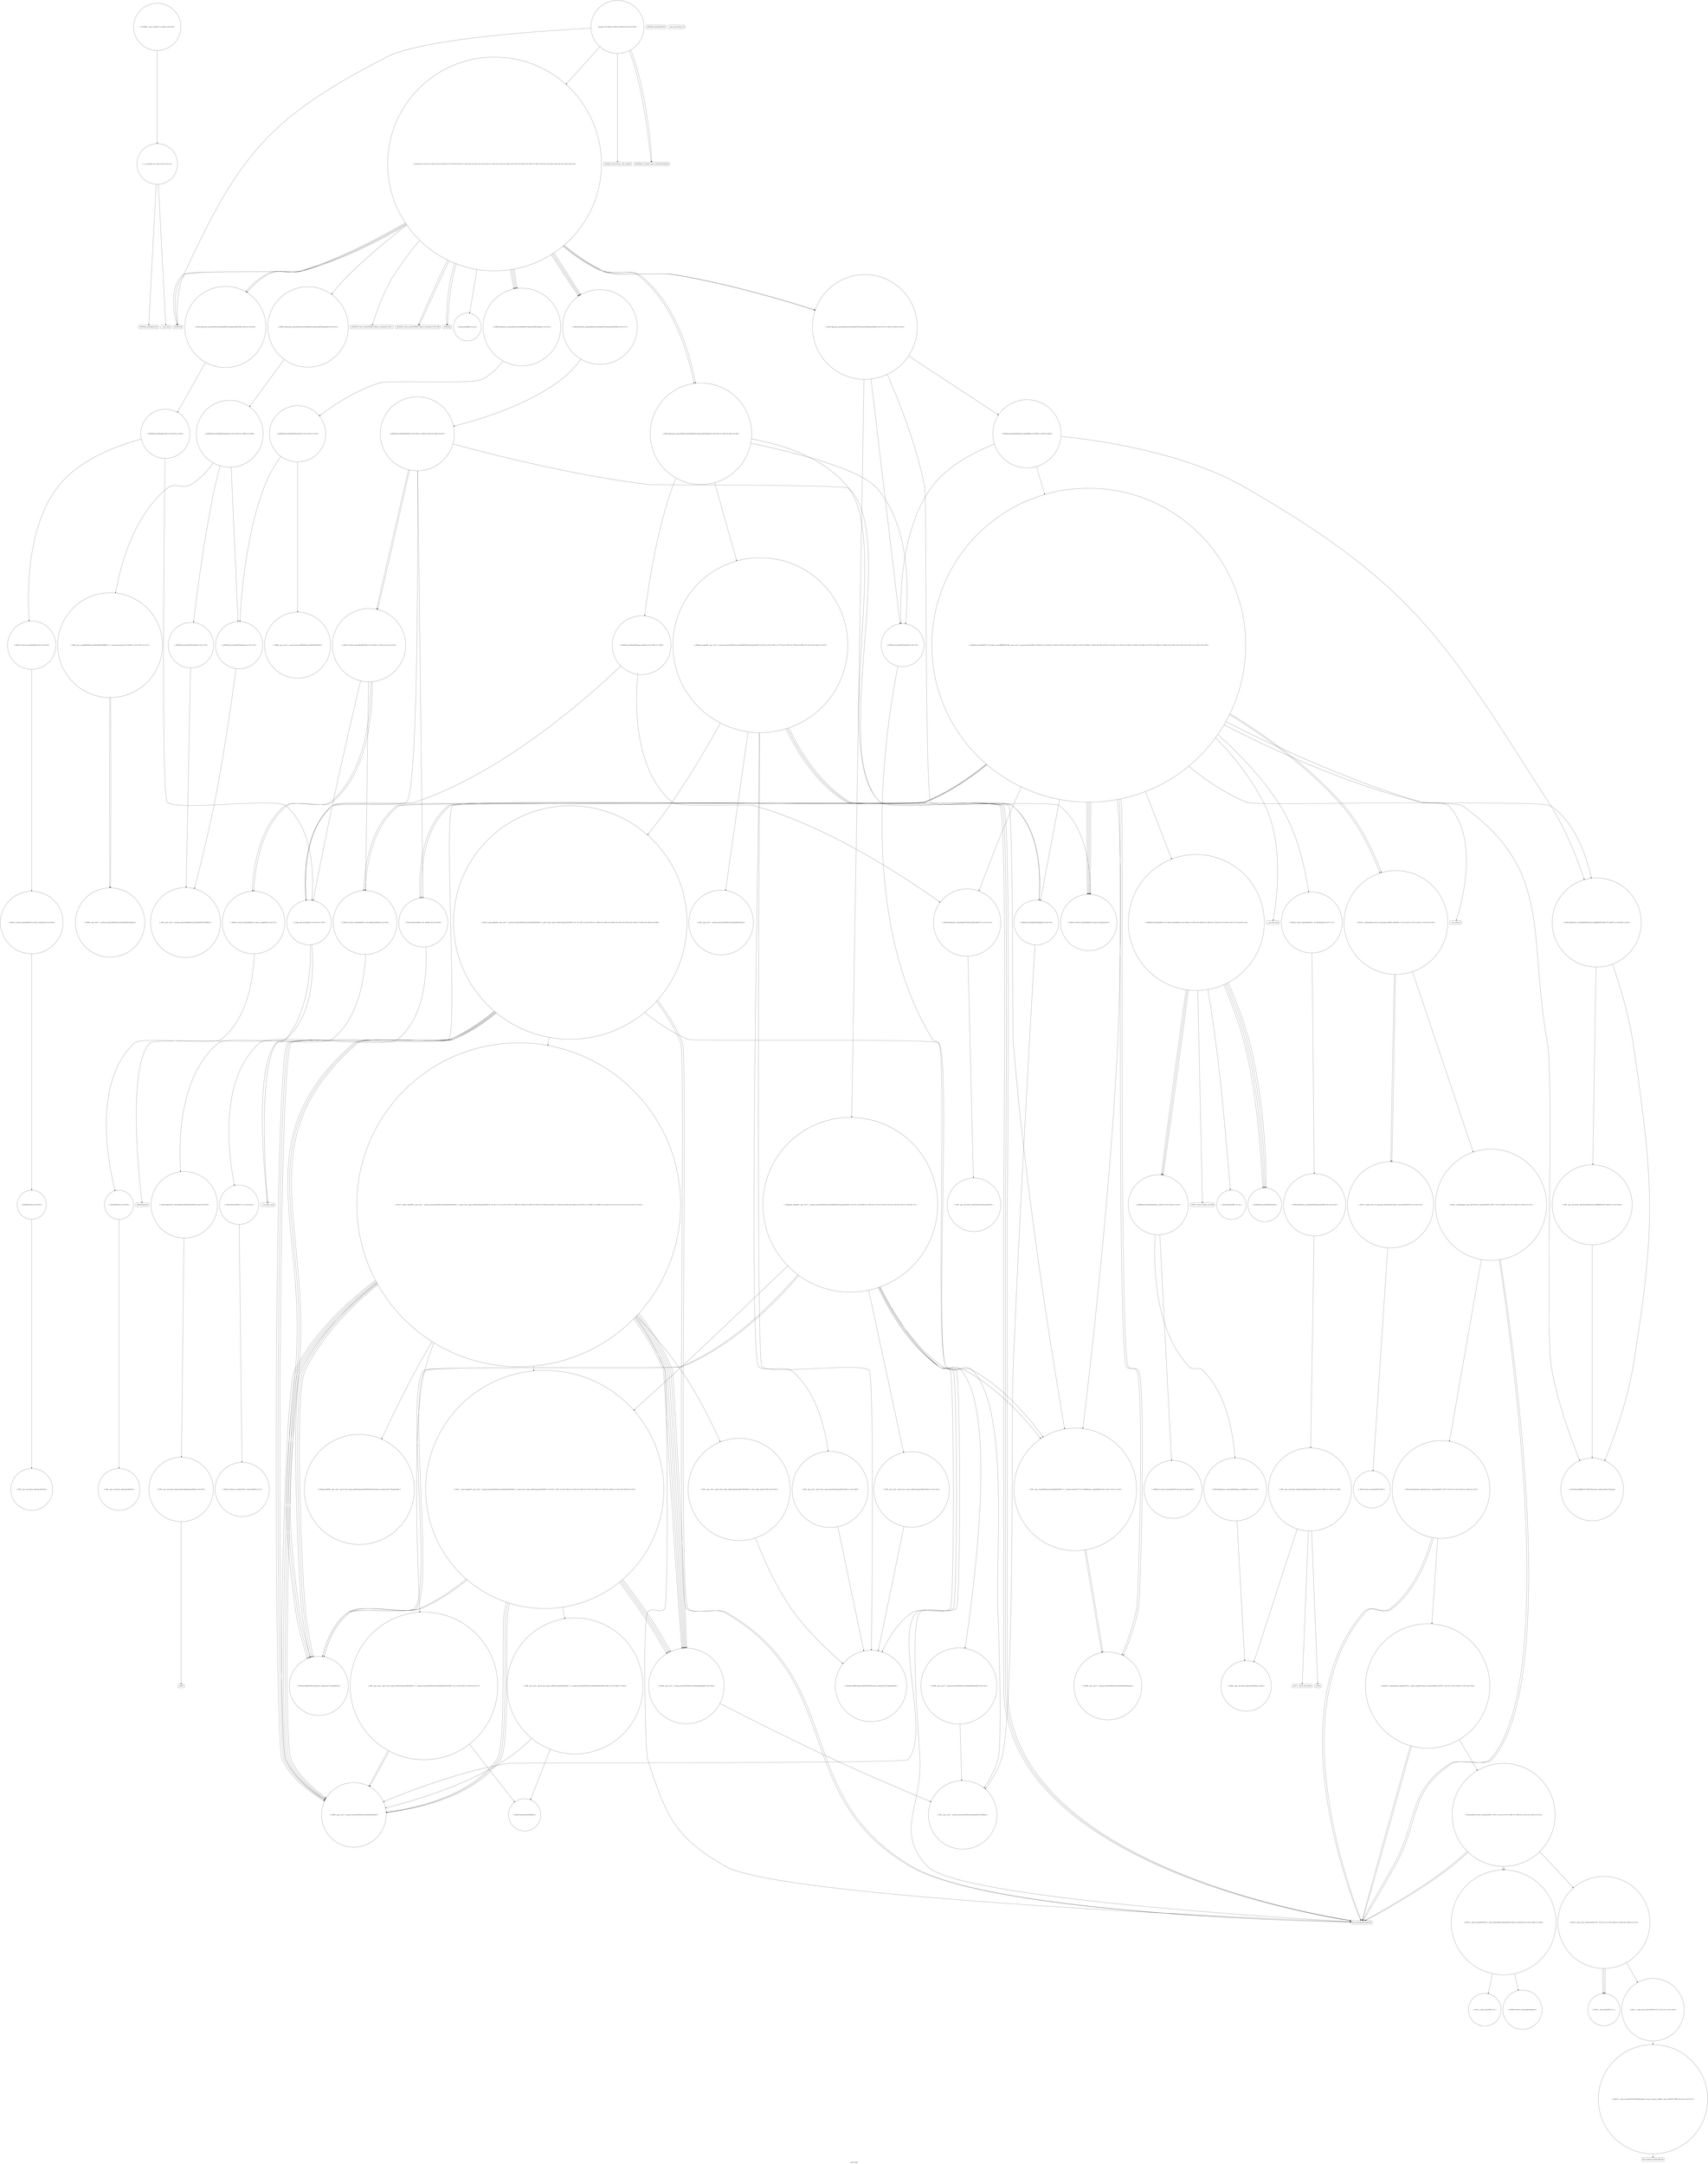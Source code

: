 digraph "Call Graph" {
	label="Call Graph";

	Node0x55c4dd6a8f80 [shape=record,shape=circle,label="{__cxx_global_var_init|{<s0>1|<s1>2}}"];
	Node0x55c4dd6a8f80:s0 -> Node0x55c4dd6a9000[color=black];
	Node0x55c4dd6a8f80:s1 -> Node0x55c4dd906590[color=black];
	Node0x55c4dd90a130 [shape=record,shape=circle,label="{_ZN9__gnu_cxx17__normal_iteratorIPiSt6vectorIiSaIiEEEC2ERKS1_}"];
	Node0x55c4dd906790 [shape=record,shape=Mrecord,label="{_ZNSirsERi}"];
	Node0x55c4dd907c90 [shape=record,shape=circle,label="{_ZNKSt6vectorIiSaIiEE3endEv|{<s0>173}}"];
	Node0x55c4dd907c90:s0 -> Node0x55c4dd907d90[color=black];
	Node0x55c4dd906b10 [shape=record,shape=circle,label="{_ZNSt14priority_queueIiSt6vectorIiSaIiEESt7greaterIiEE3popEv|{<s0>33|<s1>34|<s2>35|<s3>36}}"];
	Node0x55c4dd906b10:s0 -> Node0x55c4dd907990[color=black];
	Node0x55c4dd906b10:s1 -> Node0x55c4dd907a10[color=black];
	Node0x55c4dd906b10:s2 -> Node0x55c4dd907f10[color=black];
	Node0x55c4dd906b10:s3 -> Node0x55c4dd907f90[color=black];
	Node0x55c4dd908010 [shape=record,shape=circle,label="{_ZN9__gnu_cxx5__ops15_Iter_comp_iterISt7greaterIiEEC2ES3_|{<s0>186}}"];
	Node0x55c4dd908010:s0 -> Node0x55c4dd909e30[color=black];
	Node0x55c4dd906e90 [shape=record,shape=circle,label="{_ZSt8_DestroyIPiiEvT_S1_RSaIT0_E|{<s0>48}}"];
	Node0x55c4dd906e90:s0 -> Node0x55c4dd907190[color=black];
	Node0x55c4dd908390 [shape=record,shape=circle,label="{_GLOBAL__sub_I_msh97_0_0.cpp|{<s0>219}}"];
	Node0x55c4dd908390:s0 -> Node0x55c4dd6a8f80[color=black];
	Node0x55c4dd907210 [shape=record,shape=circle,label="{_ZNSt12_Destroy_auxILb1EE9__destroyIPiEEvT_S3_}"];
	Node0x55c4dd907590 [shape=record,shape=circle,label="{_ZN9__gnu_cxx13new_allocatorIiED2Ev}"];
	Node0x55c4dd907910 [shape=record,shape=circle,label="{_ZSt9push_heapIN9__gnu_cxx17__normal_iteratorIPiSt6vectorIiSaIiEEEESt7greaterIiEEvT_S9_T0_|{<s0>69|<s1>70|<s2>71|<s3>72|<s4>73|<s5>74|<s6>75|<s7>76|<s8>77}}"];
	Node0x55c4dd907910:s0 -> Node0x55c4dd909e30[color=black];
	Node0x55c4dd907910:s1 -> Node0x55c4dd909eb0[color=black];
	Node0x55c4dd907910:s2 -> Node0x55c4dd909fb0[color=black];
	Node0x55c4dd907910:s3 -> Node0x55c4dd90a030[color=black];
	Node0x55c4dd907910:s4 -> Node0x55c4dd909f30[color=black];
	Node0x55c4dd907910:s5 -> Node0x55c4dd9097b0[color=black];
	Node0x55c4dd907910:s6 -> Node0x55c4dd908d30[color=black];
	Node0x55c4dd907910:s7 -> Node0x55c4dd909f30[color=black];
	Node0x55c4dd907910:s8 -> Node0x55c4dd90a0b0[color=black];
	Node0x55c4dd908cb0 [shape=record,shape=circle,label="{_ZNKSt6vectorIiSaIiEE12_M_check_lenEmPKc|{<s0>106|<s1>107|<s2>108|<s3>109|<s4>110|<s5>111|<s6>112|<s7>113|<s8>114}}"];
	Node0x55c4dd908cb0:s0 -> Node0x55c4dd9090b0[color=black];
	Node0x55c4dd908cb0:s1 -> Node0x55c4dd909130[color=black];
	Node0x55c4dd908cb0:s2 -> Node0x55c4dd9091b0[color=black];
	Node0x55c4dd908cb0:s3 -> Node0x55c4dd909130[color=black];
	Node0x55c4dd908cb0:s4 -> Node0x55c4dd909130[color=black];
	Node0x55c4dd908cb0:s5 -> Node0x55c4dd909230[color=black];
	Node0x55c4dd908cb0:s6 -> Node0x55c4dd909130[color=black];
	Node0x55c4dd908cb0:s7 -> Node0x55c4dd9090b0[color=black];
	Node0x55c4dd908cb0:s8 -> Node0x55c4dd9090b0[color=black];
	Node0x55c4dd909030 [shape=record,shape=Mrecord,label="{__cxa_end_catch}"];
	Node0x55c4dd9093b0 [shape=record,shape=circle,label="{_ZNK9__gnu_cxx13new_allocatorIiE8max_sizeEv}"];
	Node0x55c4dd909730 [shape=record,shape=circle,label="{_ZSt18uninitialized_copyISt13move_iteratorIPiES1_ET0_T_S4_S3_|{<s0>133|<s1>134|<s2>135}}"];
	Node0x55c4dd909730:s0 -> Node0x55c4dd9097b0[color=black];
	Node0x55c4dd909730:s1 -> Node0x55c4dd9097b0[color=black];
	Node0x55c4dd909730:s2 -> Node0x55c4dd909830[color=black];
	Node0x55c4dd909ab0 [shape=record,shape=circle,label="{_ZSt12__niter_baseIPiET_S1_}"];
	Node0x55c4dd909e30 [shape=record,shape=circle,label="{_ZSt4moveIRSt7greaterIiEEONSt16remove_referenceIT_E4typeEOS4_}"];
	Node0x55c4dd6a9000 [shape=record,shape=Mrecord,label="{_ZNSt8ios_base4InitC1Ev}"];
	Node0x55c4dd90a1b0 [shape=record,shape=circle,label="{_ZN9__gnu_cxx5__ops14_Iter_comp_valISt7greaterIiEEclINS_17__normal_iteratorIPiSt6vectorIiSaIiEEEEiEEbT_RT0_|{<s0>164|<s1>165}}"];
	Node0x55c4dd90a1b0:s0 -> Node0x55c4dd90a030[color=black];
	Node0x55c4dd90a1b0:s1 -> Node0x55c4dd90a2b0[color=black];
	Node0x55c4dd906810 [shape=record,shape=circle,label="{_ZNSt14priority_queueIiSt6vectorIiSaIiEESt7greaterIiEEC2IS2_vEEv|{<s0>26}}"];
	Node0x55c4dd906810:s0 -> Node0x55c4dd907610[color=black];
	Node0x55c4dd907d10 [shape=record,shape=circle,label="{_ZNK9__gnu_cxx17__normal_iteratorIPKiSt6vectorIiSaIiEEE4baseEv}"];
	Node0x55c4dd906b90 [shape=record,shape=Mrecord,label="{_ZStlsISt11char_traitsIcEERSt13basic_ostreamIcT_ES5_c}"];
	Node0x55c4dd908090 [shape=record,shape=circle,label="{_ZN9__gnu_cxx17__normal_iteratorIPiSt6vectorIiSaIiEEEmmEv}"];
	Node0x55c4dd906f10 [shape=record,shape=circle,label="{_ZNSt12_Vector_baseIiSaIiEE19_M_get_Tp_allocatorEv}"];
	Node0x55c4dd907290 [shape=record,shape=circle,label="{_ZNSt12_Vector_baseIiSaIiEE13_M_deallocateEPim|{<s0>56}}"];
	Node0x55c4dd907290:s0 -> Node0x55c4dd907390[color=black];
	Node0x55c4dd907610 [shape=record,shape=circle,label="{_ZNSt6vectorIiSaIiEEC2Ev|{<s0>61|<s1>62}}"];
	Node0x55c4dd907610:s0 -> Node0x55c4dd907690[color=black];
	Node0x55c4dd907610:s1 -> Node0x55c4dd907010[color=black];
	Node0x55c4dd907990 [shape=record,shape=circle,label="{_ZNSt6vectorIiSaIiEE5beginEv|{<s0>78}}"];
	Node0x55c4dd907990:s0 -> Node0x55c4dd90a130[color=black];
	Node0x55c4dd908d30 [shape=record,shape=circle,label="{_ZN9__gnu_cxxmiIPiSt6vectorIiSaIiEEEENS_17__normal_iteratorIT_T0_E15difference_typeERKS8_SB_|{<s0>115|<s1>116}}"];
	Node0x55c4dd908d30:s0 -> Node0x55c4dd908eb0[color=black];
	Node0x55c4dd908d30:s1 -> Node0x55c4dd908eb0[color=black];
	Node0x55c4dd9090b0 [shape=record,shape=circle,label="{_ZNKSt6vectorIiSaIiEE8max_sizeEv|{<s0>122|<s1>123}}"];
	Node0x55c4dd9090b0:s0 -> Node0x55c4dd909330[color=black];
	Node0x55c4dd9090b0:s1 -> Node0x55c4dd9092b0[color=black];
	Node0x55c4dd909430 [shape=record,shape=circle,label="{_ZNSt16allocator_traitsISaIiEE8allocateERS0_m|{<s0>125}}"];
	Node0x55c4dd909430:s0 -> Node0x55c4dd9094b0[color=black];
	Node0x55c4dd9097b0 [shape=record,shape=Mrecord,label="{llvm.memcpy.p0i8.p0i8.i64}"];
	Node0x55c4dd909b30 [shape=record,shape=circle,label="{_ZNSt11__copy_moveILb1ELb1ESt26random_access_iterator_tagE8__copy_mIiEEPT_PKS3_S6_S4_|{<s0>151}}"];
	Node0x55c4dd909b30:s0 -> Node0x55c4dd909bb0[color=black];
	Node0x55c4dd909eb0 [shape=record,shape=circle,label="{_ZN9__gnu_cxx5__ops14_Iter_comp_valISt7greaterIiEEC2ES3_|{<s0>152}}"];
	Node0x55c4dd909eb0:s0 -> Node0x55c4dd909e30[color=black];
	Node0x55c4dd906510 [shape=record,shape=Mrecord,label="{_ZNSt8ios_base4InitD1Ev}"];
	Node0x55c4dd90a230 [shape=record,shape=circle,label="{_ZNK9__gnu_cxx17__normal_iteratorIPiSt6vectorIiSaIiEEEplEl|{<s0>166}}"];
	Node0x55c4dd90a230:s0 -> Node0x55c4dd90a130[color=black];
	Node0x55c4dd906890 [shape=record,shape=Mrecord,label="{__gxx_personality_v0}"];
	Node0x55c4dd907d90 [shape=record,shape=circle,label="{_ZN9__gnu_cxx17__normal_iteratorIPKiSt6vectorIiSaIiEEEC2ERKS2_}"];
	Node0x55c4dd906c10 [shape=record,shape=circle,label="{_ZNSt14priority_queueIiSt6vectorIiSaIiEESt7greaterIiEED2Ev|{<s0>37}}"];
	Node0x55c4dd906c10:s0 -> Node0x55c4dd906e10[color=black];
	Node0x55c4dd908110 [shape=record,shape=circle,label="{_ZSt10__pop_heapIN9__gnu_cxx17__normal_iteratorIPiSt6vectorIiSaIiEEEENS0_5__ops15_Iter_comp_iterISt7greaterIiEEEEvT_SC_SC_RT0_|{<s0>187|<s1>188|<s2>189|<s3>190|<s4>191|<s5>192|<s6>193|<s7>194|<s8>195|<s9>196}}"];
	Node0x55c4dd908110:s0 -> Node0x55c4dd90a030[color=black];
	Node0x55c4dd908110:s1 -> Node0x55c4dd909f30[color=black];
	Node0x55c4dd908110:s2 -> Node0x55c4dd90a030[color=black];
	Node0x55c4dd908110:s3 -> Node0x55c4dd909f30[color=black];
	Node0x55c4dd908110:s4 -> Node0x55c4dd90a030[color=black];
	Node0x55c4dd908110:s5 -> Node0x55c4dd9097b0[color=black];
	Node0x55c4dd908110:s6 -> Node0x55c4dd908d30[color=black];
	Node0x55c4dd908110:s7 -> Node0x55c4dd909f30[color=black];
	Node0x55c4dd908110:s8 -> Node0x55c4dd9097b0[color=black];
	Node0x55c4dd908110:s9 -> Node0x55c4dd908190[color=black];
	Node0x55c4dd906f90 [shape=record,shape=circle,label="{_ZNSt12_Vector_baseIiSaIiEED2Ev|{<s0>49|<s1>50|<s2>51|<s3>52}}"];
	Node0x55c4dd906f90:s0 -> Node0x55c4dd907290[color=black];
	Node0x55c4dd906f90:s1 -> Node0x55c4dd907310[color=black];
	Node0x55c4dd906f90:s2 -> Node0x55c4dd907310[color=black];
	Node0x55c4dd906f90:s3 -> Node0x55c4dd907010[color=black];
	Node0x55c4dd907310 [shape=record,shape=circle,label="{_ZNSt12_Vector_baseIiSaIiEE12_Vector_implD2Ev|{<s0>57}}"];
	Node0x55c4dd907310:s0 -> Node0x55c4dd907510[color=black];
	Node0x55c4dd907690 [shape=record,shape=circle,label="{_ZNSt12_Vector_baseIiSaIiEEC2Ev|{<s0>63}}"];
	Node0x55c4dd907690:s0 -> Node0x55c4dd907710[color=black];
	Node0x55c4dd907a10 [shape=record,shape=circle,label="{_ZNSt6vectorIiSaIiEE3endEv|{<s0>79}}"];
	Node0x55c4dd907a10:s0 -> Node0x55c4dd90a130[color=black];
	Node0x55c4dd908db0 [shape=record,shape=circle,label="{_ZNSt12_Vector_baseIiSaIiEE11_M_allocateEm|{<s0>117}}"];
	Node0x55c4dd908db0:s0 -> Node0x55c4dd909430[color=black];
	Node0x55c4dd909130 [shape=record,shape=circle,label="{_ZNKSt6vectorIiSaIiEE4sizeEv}"];
	Node0x55c4dd9094b0 [shape=record,shape=circle,label="{_ZN9__gnu_cxx13new_allocatorIiE8allocateEmPKv|{<s0>126|<s1>127|<s2>128}}"];
	Node0x55c4dd9094b0:s0 -> Node0x55c4dd9093b0[color=black];
	Node0x55c4dd9094b0:s1 -> Node0x55c4dd909530[color=black];
	Node0x55c4dd9094b0:s2 -> Node0x55c4dd9095b0[color=black];
	Node0x55c4dd909830 [shape=record,shape=circle,label="{_ZNSt20__uninitialized_copyILb1EE13__uninit_copyISt13move_iteratorIPiES3_EET0_T_S6_S5_|{<s0>136|<s1>137|<s2>138}}"];
	Node0x55c4dd909830:s0 -> Node0x55c4dd9097b0[color=black];
	Node0x55c4dd909830:s1 -> Node0x55c4dd9097b0[color=black];
	Node0x55c4dd909830:s2 -> Node0x55c4dd9098b0[color=black];
	Node0x55c4dd909bb0 [shape=record,shape=Mrecord,label="{llvm.memmove.p0i8.p0i8.i64}"];
	Node0x55c4dd909f30 [shape=record,shape=circle,label="{_ZSt4moveIRiEONSt16remove_referenceIT_E4typeEOS2_}"];
	Node0x55c4dd906590 [shape=record,shape=Mrecord,label="{__cxa_atexit}"];
	Node0x55c4dd90a2b0 [shape=record,shape=circle,label="{_ZNKSt7greaterIiEclERKiS2_}"];
	Node0x55c4dd906910 [shape=record,shape=circle,label="{_ZNSt14priority_queueIiSt6vectorIiSaIiEESt7greaterIiEE4pushERKi|{<s0>27|<s1>28|<s2>29|<s3>30}}"];
	Node0x55c4dd906910:s0 -> Node0x55c4dd907890[color=black];
	Node0x55c4dd906910:s1 -> Node0x55c4dd907990[color=black];
	Node0x55c4dd906910:s2 -> Node0x55c4dd907a10[color=black];
	Node0x55c4dd906910:s3 -> Node0x55c4dd907910[color=black];
	Node0x55c4dd907e10 [shape=record,shape=circle,label="{_ZNKSt6vectorIiSaIiEE5frontEv|{<s0>174|<s1>175}}"];
	Node0x55c4dd907e10:s0 -> Node0x55c4dd907c10[color=black];
	Node0x55c4dd907e10:s1 -> Node0x55c4dd907e90[color=black];
	Node0x55c4dd906c90 [shape=record,shape=circle,label="{main|{<s0>38|<s1>39|<s2>40|<s3>41|<s4>42}}"];
	Node0x55c4dd906c90:s0 -> Node0x55c4dd906d10[color=black];
	Node0x55c4dd906c90:s1 -> Node0x55c4dd906d90[color=black];
	Node0x55c4dd906c90:s2 -> Node0x55c4dd906d90[color=black];
	Node0x55c4dd906c90:s3 -> Node0x55c4dd906790[color=black];
	Node0x55c4dd906c90:s4 -> Node0x55c4dd906610[color=black];
	Node0x55c4dd908190 [shape=record,shape=circle,label="{_ZSt13__adjust_heapIN9__gnu_cxx17__normal_iteratorIPiSt6vectorIiSaIiEEEEliNS0_5__ops15_Iter_comp_iterISt7greaterIiEEEEvT_T0_SD_T1_T2_|{<s0>197|<s1>198|<s2>199|<s3>200|<s4>201|<s5>202|<s6>203|<s7>204|<s8>205|<s9>206|<s10>207|<s11>208|<s12>209|<s13>210|<s14>211|<s15>212|<s16>213|<s17>214}}"];
	Node0x55c4dd908190:s0 -> Node0x55c4dd90a230[color=black];
	Node0x55c4dd908190:s1 -> Node0x55c4dd90a230[color=black];
	Node0x55c4dd908190:s2 -> Node0x55c4dd908210[color=black];
	Node0x55c4dd908190:s3 -> Node0x55c4dd90a230[color=black];
	Node0x55c4dd908190:s4 -> Node0x55c4dd90a030[color=black];
	Node0x55c4dd908190:s5 -> Node0x55c4dd909f30[color=black];
	Node0x55c4dd908190:s6 -> Node0x55c4dd90a230[color=black];
	Node0x55c4dd908190:s7 -> Node0x55c4dd90a030[color=black];
	Node0x55c4dd908190:s8 -> Node0x55c4dd90a230[color=black];
	Node0x55c4dd908190:s9 -> Node0x55c4dd90a030[color=black];
	Node0x55c4dd908190:s10 -> Node0x55c4dd909f30[color=black];
	Node0x55c4dd908190:s11 -> Node0x55c4dd90a230[color=black];
	Node0x55c4dd908190:s12 -> Node0x55c4dd90a030[color=black];
	Node0x55c4dd908190:s13 -> Node0x55c4dd908290[color=black];
	Node0x55c4dd908190:s14 -> Node0x55c4dd908310[color=black];
	Node0x55c4dd908190:s15 -> Node0x55c4dd9097b0[color=black];
	Node0x55c4dd908190:s16 -> Node0x55c4dd909f30[color=black];
	Node0x55c4dd908190:s17 -> Node0x55c4dd90a0b0[color=black];
	Node0x55c4dd907010 [shape=record,shape=circle,label="{__clang_call_terminate|{<s0>53|<s1>54}}"];
	Node0x55c4dd907010:s0 -> Node0x55c4dd907090[color=black];
	Node0x55c4dd907010:s1 -> Node0x55c4dd907110[color=black];
	Node0x55c4dd907390 [shape=record,shape=circle,label="{_ZNSt16allocator_traitsISaIiEE10deallocateERS0_Pim|{<s0>58}}"];
	Node0x55c4dd907390:s0 -> Node0x55c4dd907410[color=black];
	Node0x55c4dd907710 [shape=record,shape=circle,label="{_ZNSt12_Vector_baseIiSaIiEE12_Vector_implC2Ev|{<s0>64}}"];
	Node0x55c4dd907710:s0 -> Node0x55c4dd907790[color=black];
	Node0x55c4dd907a90 [shape=record,shape=circle,label="{_ZNSt16allocator_traitsISaIiEE9constructIiJRKiEEEvRS0_PT_DpOT0_|{<s0>80|<s1>81}}"];
	Node0x55c4dd907a90:s0 -> Node0x55c4dd908c30[color=black];
	Node0x55c4dd907a90:s1 -> Node0x55c4dd907b90[color=black];
	Node0x55c4dd908e30 [shape=record,shape=circle,label="{_ZSt34__uninitialized_move_if_noexcept_aIPiS0_SaIiEET0_T_S3_S2_RT1_|{<s0>118|<s1>119|<s2>120}}"];
	Node0x55c4dd908e30:s0 -> Node0x55c4dd9096b0[color=black];
	Node0x55c4dd908e30:s1 -> Node0x55c4dd9096b0[color=black];
	Node0x55c4dd908e30:s2 -> Node0x55c4dd909630[color=black];
	Node0x55c4dd9091b0 [shape=record,shape=Mrecord,label="{_ZSt20__throw_length_errorPKc}"];
	Node0x55c4dd909530 [shape=record,shape=Mrecord,label="{_ZSt17__throw_bad_allocv}"];
	Node0x55c4dd9098b0 [shape=record,shape=circle,label="{_ZSt4copyISt13move_iteratorIPiES1_ET0_T_S4_S3_|{<s0>139|<s1>140|<s2>141|<s3>142|<s4>143}}"];
	Node0x55c4dd9098b0:s0 -> Node0x55c4dd9097b0[color=black];
	Node0x55c4dd9098b0:s1 -> Node0x55c4dd9099b0[color=black];
	Node0x55c4dd9098b0:s2 -> Node0x55c4dd9097b0[color=black];
	Node0x55c4dd9098b0:s3 -> Node0x55c4dd9099b0[color=black];
	Node0x55c4dd9098b0:s4 -> Node0x55c4dd909930[color=black];
	Node0x55c4dd909c30 [shape=record,shape=circle,label="{_ZSt12__miter_baseIPiET_S1_}"];
	Node0x55c4dd909fb0 [shape=record,shape=circle,label="{_ZNK9__gnu_cxx17__normal_iteratorIPiSt6vectorIiSaIiEEEmiEl|{<s0>153}}"];
	Node0x55c4dd909fb0:s0 -> Node0x55c4dd90a130[color=black];
	Node0x55c4dd906610 [shape=record,shape=circle,label="{_Z5solvev|{<s0>3|<s1>4|<s2>5|<s3>6|<s4>7|<s5>8|<s6>9|<s7>10|<s8>11|<s9>12|<s10>13|<s11>14|<s12>15|<s13>16|<s14>17|<s15>18|<s16>19|<s17>20|<s18>21|<s19>22|<s20>23|<s21>24|<s22>25}}"];
	Node0x55c4dd906610:s0 -> Node0x55c4dd906690[color=black];
	Node0x55c4dd906610:s1 -> Node0x55c4dd906710[color=black];
	Node0x55c4dd906610:s2 -> Node0x55c4dd906690[color=black];
	Node0x55c4dd906610:s3 -> Node0x55c4dd906790[color=black];
	Node0x55c4dd906610:s4 -> Node0x55c4dd906810[color=black];
	Node0x55c4dd906610:s5 -> Node0x55c4dd906810[color=black];
	Node0x55c4dd906610:s6 -> Node0x55c4dd906990[color=black];
	Node0x55c4dd906610:s7 -> Node0x55c4dd906910[color=black];
	Node0x55c4dd906610:s8 -> Node0x55c4dd906c10[color=black];
	Node0x55c4dd906610:s9 -> Node0x55c4dd906790[color=black];
	Node0x55c4dd906610:s10 -> Node0x55c4dd906910[color=black];
	Node0x55c4dd906610:s11 -> Node0x55c4dd906a10[color=black];
	Node0x55c4dd906610:s12 -> Node0x55c4dd906a90[color=black];
	Node0x55c4dd906610:s13 -> Node0x55c4dd906a90[color=black];
	Node0x55c4dd906610:s14 -> Node0x55c4dd906a90[color=black];
	Node0x55c4dd906610:s15 -> Node0x55c4dd906a90[color=black];
	Node0x55c4dd906610:s16 -> Node0x55c4dd906b10[color=black];
	Node0x55c4dd906610:s17 -> Node0x55c4dd906b10[color=black];
	Node0x55c4dd906610:s18 -> Node0x55c4dd906710[color=black];
	Node0x55c4dd906610:s19 -> Node0x55c4dd906b90[color=black];
	Node0x55c4dd906610:s20 -> Node0x55c4dd906c10[color=black];
	Node0x55c4dd906610:s21 -> Node0x55c4dd906c10[color=black];
	Node0x55c4dd906610:s22 -> Node0x55c4dd906c10[color=black];
	Node0x55c4dd90a330 [shape=record,shape=circle,label="{_ZNKSt6vectorIiSaIiEE5emptyEv|{<s0>167|<s1>168|<s2>169}}"];
	Node0x55c4dd90a330:s0 -> Node0x55c4dd907c10[color=black];
	Node0x55c4dd90a330:s1 -> Node0x55c4dd907c90[color=black];
	Node0x55c4dd90a330:s2 -> Node0x55c4dd90a3b0[color=black];
	Node0x55c4dd906990 [shape=record,shape=circle,label="{_ZSt3minIiERKT_S2_S2_}"];
	Node0x55c4dd907e90 [shape=record,shape=circle,label="{_ZNK9__gnu_cxx17__normal_iteratorIPKiSt6vectorIiSaIiEEEdeEv}"];
	Node0x55c4dd906d10 [shape=record,shape=Mrecord,label="{_ZNSt8ios_base15sync_with_stdioEb}"];
	Node0x55c4dd908210 [shape=record,shape=circle,label="{_ZN9__gnu_cxx5__ops15_Iter_comp_iterISt7greaterIiEEclINS_17__normal_iteratorIPiSt6vectorIiSaIiEEEESB_EEbT_T0_|{<s0>215|<s1>216|<s2>217}}"];
	Node0x55c4dd908210:s0 -> Node0x55c4dd90a030[color=black];
	Node0x55c4dd908210:s1 -> Node0x55c4dd90a030[color=black];
	Node0x55c4dd908210:s2 -> Node0x55c4dd90a2b0[color=black];
	Node0x55c4dd907090 [shape=record,shape=Mrecord,label="{__cxa_begin_catch}"];
	Node0x55c4dd907410 [shape=record,shape=circle,label="{_ZN9__gnu_cxx13new_allocatorIiE10deallocateEPim|{<s0>59}}"];
	Node0x55c4dd907410:s0 -> Node0x55c4dd907490[color=black];
	Node0x55c4dd907790 [shape=record,shape=circle,label="{_ZNSaIiEC2Ev|{<s0>65}}"];
	Node0x55c4dd907790:s0 -> Node0x55c4dd907810[color=black];
	Node0x55c4dd907b10 [shape=record,shape=circle,label="{_ZNSt6vectorIiSaIiEE17_M_realloc_insertIJRKiEEEvN9__gnu_cxx17__normal_iteratorIPiS1_EEDpOT_|{<s0>82|<s1>83|<s2>84|<s3>85|<s4>86|<s5>87|<s6>88|<s7>89|<s8>90|<s9>91|<s10>92|<s11>93|<s12>94|<s13>95|<s14>96|<s15>97|<s16>98|<s17>99|<s18>100|<s19>101|<s20>102|<s21>103|<s22>104}}"];
	Node0x55c4dd907b10:s0 -> Node0x55c4dd908cb0[color=black];
	Node0x55c4dd907b10:s1 -> Node0x55c4dd907990[color=black];
	Node0x55c4dd907b10:s2 -> Node0x55c4dd908d30[color=black];
	Node0x55c4dd907b10:s3 -> Node0x55c4dd908db0[color=black];
	Node0x55c4dd907b10:s4 -> Node0x55c4dd908c30[color=black];
	Node0x55c4dd907b10:s5 -> Node0x55c4dd907a90[color=black];
	Node0x55c4dd907b10:s6 -> Node0x55c4dd908eb0[color=black];
	Node0x55c4dd907b10:s7 -> Node0x55c4dd906f10[color=black];
	Node0x55c4dd907b10:s8 -> Node0x55c4dd908e30[color=black];
	Node0x55c4dd907b10:s9 -> Node0x55c4dd908eb0[color=black];
	Node0x55c4dd907b10:s10 -> Node0x55c4dd906f10[color=black];
	Node0x55c4dd907b10:s11 -> Node0x55c4dd908e30[color=black];
	Node0x55c4dd907b10:s12 -> Node0x55c4dd907090[color=black];
	Node0x55c4dd907b10:s13 -> Node0x55c4dd908f30[color=black];
	Node0x55c4dd907b10:s14 -> Node0x55c4dd909030[color=black];
	Node0x55c4dd907b10:s15 -> Node0x55c4dd906f10[color=black];
	Node0x55c4dd907b10:s16 -> Node0x55c4dd906e90[color=black];
	Node0x55c4dd907b10:s17 -> Node0x55c4dd907290[color=black];
	Node0x55c4dd907b10:s18 -> Node0x55c4dd908fb0[color=black];
	Node0x55c4dd907b10:s19 -> Node0x55c4dd906f10[color=black];
	Node0x55c4dd907b10:s20 -> Node0x55c4dd906e90[color=black];
	Node0x55c4dd907b10:s21 -> Node0x55c4dd907290[color=black];
	Node0x55c4dd907b10:s22 -> Node0x55c4dd907010[color=black];
	Node0x55c4dd908eb0 [shape=record,shape=circle,label="{_ZNK9__gnu_cxx17__normal_iteratorIPiSt6vectorIiSaIiEEE4baseEv}"];
	Node0x55c4dd909230 [shape=record,shape=circle,label="{_ZSt3maxImERKT_S2_S2_}"];
	Node0x55c4dd9095b0 [shape=record,shape=Mrecord,label="{_Znwm}"];
	Node0x55c4dd909930 [shape=record,shape=circle,label="{_ZSt14__copy_move_a2ILb1EPiS0_ET1_T0_S2_S1_|{<s0>144|<s1>145|<s2>146|<s3>147}}"];
	Node0x55c4dd909930:s0 -> Node0x55c4dd909ab0[color=black];
	Node0x55c4dd909930:s1 -> Node0x55c4dd909ab0[color=black];
	Node0x55c4dd909930:s2 -> Node0x55c4dd909ab0[color=black];
	Node0x55c4dd909930:s3 -> Node0x55c4dd909a30[color=black];
	Node0x55c4dd909cb0 [shape=record,shape=circle,label="{_ZNKSt13move_iteratorIPiE4baseEv}"];
	Node0x55c4dd90a030 [shape=record,shape=circle,label="{_ZNK9__gnu_cxx17__normal_iteratorIPiSt6vectorIiSaIiEEEdeEv}"];
	Node0x55c4dd906690 [shape=record,shape=Mrecord,label="{_ZStlsISt11char_traitsIcEERSt13basic_ostreamIcT_ES5_PKc}"];
	Node0x55c4dd90a3b0 [shape=record,shape=circle,label="{_ZN9__gnu_cxxeqIPKiSt6vectorIiSaIiEEEEbRKNS_17__normal_iteratorIT_T0_EESB_|{<s0>170|<s1>171}}"];
	Node0x55c4dd90a3b0:s0 -> Node0x55c4dd907d10[color=black];
	Node0x55c4dd90a3b0:s1 -> Node0x55c4dd907d10[color=black];
	Node0x55c4dd906a10 [shape=record,shape=circle,label="{_ZNKSt14priority_queueIiSt6vectorIiSaIiEESt7greaterIiEE5emptyEv|{<s0>31}}"];
	Node0x55c4dd906a10:s0 -> Node0x55c4dd90a330[color=black];
	Node0x55c4dd907f10 [shape=record,shape=circle,label="{_ZSt8pop_heapIN9__gnu_cxx17__normal_iteratorIPiSt6vectorIiSaIiEEEESt7greaterIiEEvT_S9_T0_|{<s0>176|<s1>177|<s2>178|<s3>179|<s4>180|<s5>181|<s6>182|<s7>183}}"];
	Node0x55c4dd907f10:s0 -> Node0x55c4dd908d30[color=black];
	Node0x55c4dd907f10:s1 -> Node0x55c4dd909e30[color=black];
	Node0x55c4dd907f10:s2 -> Node0x55c4dd908010[color=black];
	Node0x55c4dd907f10:s3 -> Node0x55c4dd908090[color=black];
	Node0x55c4dd907f10:s4 -> Node0x55c4dd9097b0[color=black];
	Node0x55c4dd907f10:s5 -> Node0x55c4dd9097b0[color=black];
	Node0x55c4dd907f10:s6 -> Node0x55c4dd9097b0[color=black];
	Node0x55c4dd907f10:s7 -> Node0x55c4dd908110[color=black];
	Node0x55c4dd906d90 [shape=record,shape=Mrecord,label="{_ZNSt9basic_iosIcSt11char_traitsIcEE3tieEPSo}"];
	Node0x55c4dd908290 [shape=record,shape=circle,label="{_ZSt4moveIRN9__gnu_cxx5__ops15_Iter_comp_iterISt7greaterIiEEEEONSt16remove_referenceIT_E4typeEOS8_}"];
	Node0x55c4dd907110 [shape=record,shape=Mrecord,label="{_ZSt9terminatev}"];
	Node0x55c4dd907490 [shape=record,shape=Mrecord,label="{_ZdlPv}"];
	Node0x55c4dd907810 [shape=record,shape=circle,label="{_ZN9__gnu_cxx13new_allocatorIiEC2Ev}"];
	Node0x55c4dd907b90 [shape=record,shape=circle,label="{_ZN9__gnu_cxx13new_allocatorIiE9constructIiJRKiEEEvPT_DpOT0_|{<s0>105}}"];
	Node0x55c4dd907b90:s0 -> Node0x55c4dd908c30[color=black];
	Node0x55c4dd908f30 [shape=record,shape=circle,label="{_ZNSt16allocator_traitsISaIiEE7destroyIiEEvRS0_PT_|{<s0>121}}"];
	Node0x55c4dd908f30:s0 -> Node0x55c4dd909db0[color=black];
	Node0x55c4dd9092b0 [shape=record,shape=circle,label="{_ZNSt16allocator_traitsISaIiEE8max_sizeERKS0_|{<s0>124}}"];
	Node0x55c4dd9092b0:s0 -> Node0x55c4dd9093b0[color=black];
	Node0x55c4dd909630 [shape=record,shape=circle,label="{_ZSt22__uninitialized_copy_aISt13move_iteratorIPiES1_iET0_T_S4_S3_RSaIT1_E|{<s0>129|<s1>130|<s2>131}}"];
	Node0x55c4dd909630:s0 -> Node0x55c4dd9097b0[color=black];
	Node0x55c4dd909630:s1 -> Node0x55c4dd9097b0[color=black];
	Node0x55c4dd909630:s2 -> Node0x55c4dd909730[color=black];
	Node0x55c4dd9099b0 [shape=record,shape=circle,label="{_ZSt12__miter_baseIPiEDTcl12__miter_basecldtfp_4baseEEESt13move_iteratorIT_E|{<s0>148|<s1>149}}"];
	Node0x55c4dd9099b0:s0 -> Node0x55c4dd909cb0[color=black];
	Node0x55c4dd9099b0:s1 -> Node0x55c4dd909c30[color=black];
	Node0x55c4dd909d30 [shape=record,shape=circle,label="{_ZNSt13move_iteratorIPiEC2ES0_}"];
	Node0x55c4dd90a0b0 [shape=record,shape=circle,label="{_ZSt11__push_heapIN9__gnu_cxx17__normal_iteratorIPiSt6vectorIiSaIiEEEEliNS0_5__ops14_Iter_comp_valISt7greaterIiEEEEvT_T0_SD_T1_RT2_|{<s0>154|<s1>155|<s2>156|<s3>157|<s4>158|<s5>159|<s6>160|<s7>161|<s8>162|<s9>163}}"];
	Node0x55c4dd90a0b0:s0 -> Node0x55c4dd90a230[color=black];
	Node0x55c4dd90a0b0:s1 -> Node0x55c4dd90a1b0[color=black];
	Node0x55c4dd90a0b0:s2 -> Node0x55c4dd90a230[color=black];
	Node0x55c4dd90a0b0:s3 -> Node0x55c4dd90a030[color=black];
	Node0x55c4dd90a0b0:s4 -> Node0x55c4dd909f30[color=black];
	Node0x55c4dd90a0b0:s5 -> Node0x55c4dd90a230[color=black];
	Node0x55c4dd90a0b0:s6 -> Node0x55c4dd90a030[color=black];
	Node0x55c4dd90a0b0:s7 -> Node0x55c4dd909f30[color=black];
	Node0x55c4dd90a0b0:s8 -> Node0x55c4dd90a230[color=black];
	Node0x55c4dd90a0b0:s9 -> Node0x55c4dd90a030[color=black];
	Node0x55c4dd906710 [shape=record,shape=Mrecord,label="{_ZNSolsEi}"];
	Node0x55c4dd907c10 [shape=record,shape=circle,label="{_ZNKSt6vectorIiSaIiEE5beginEv|{<s0>172}}"];
	Node0x55c4dd907c10:s0 -> Node0x55c4dd907d90[color=black];
	Node0x55c4dd906a90 [shape=record,shape=circle,label="{_ZNKSt14priority_queueIiSt6vectorIiSaIiEESt7greaterIiEE3topEv|{<s0>32}}"];
	Node0x55c4dd906a90:s0 -> Node0x55c4dd907e10[color=black];
	Node0x55c4dd907f90 [shape=record,shape=circle,label="{_ZNSt6vectorIiSaIiEE8pop_backEv|{<s0>184|<s1>185}}"];
	Node0x55c4dd907f90:s0 -> Node0x55c4dd908f30[color=black];
	Node0x55c4dd907f90:s1 -> Node0x55c4dd907010[color=black];
	Node0x55c4dd906e10 [shape=record,shape=circle,label="{_ZNSt6vectorIiSaIiEED2Ev|{<s0>43|<s1>44|<s2>45|<s3>46|<s4>47}}"];
	Node0x55c4dd906e10:s0 -> Node0x55c4dd906f10[color=black];
	Node0x55c4dd906e10:s1 -> Node0x55c4dd906e90[color=black];
	Node0x55c4dd906e10:s2 -> Node0x55c4dd906f90[color=black];
	Node0x55c4dd906e10:s3 -> Node0x55c4dd906f90[color=black];
	Node0x55c4dd906e10:s4 -> Node0x55c4dd907010[color=black];
	Node0x55c4dd908310 [shape=record,shape=circle,label="{_ZN9__gnu_cxx5__ops14_Iter_comp_valISt7greaterIiEEC2EONS0_15_Iter_comp_iterIS3_EE|{<s0>218}}"];
	Node0x55c4dd908310:s0 -> Node0x55c4dd909e30[color=black];
	Node0x55c4dd907190 [shape=record,shape=circle,label="{_ZSt8_DestroyIPiEvT_S1_|{<s0>55}}"];
	Node0x55c4dd907190:s0 -> Node0x55c4dd907210[color=black];
	Node0x55c4dd907510 [shape=record,shape=circle,label="{_ZNSaIiED2Ev|{<s0>60}}"];
	Node0x55c4dd907510:s0 -> Node0x55c4dd907590[color=black];
	Node0x55c4dd907890 [shape=record,shape=circle,label="{_ZNSt6vectorIiSaIiEE9push_backERKi|{<s0>66|<s1>67|<s2>68}}"];
	Node0x55c4dd907890:s0 -> Node0x55c4dd907a90[color=black];
	Node0x55c4dd907890:s1 -> Node0x55c4dd907a10[color=black];
	Node0x55c4dd907890:s2 -> Node0x55c4dd907b10[color=black];
	Node0x55c4dd908c30 [shape=record,shape=circle,label="{_ZSt7forwardIRKiEOT_RNSt16remove_referenceIS2_E4typeE}"];
	Node0x55c4dd908fb0 [shape=record,shape=Mrecord,label="{__cxa_rethrow}"];
	Node0x55c4dd909330 [shape=record,shape=circle,label="{_ZNKSt12_Vector_baseIiSaIiEE19_M_get_Tp_allocatorEv}"];
	Node0x55c4dd9096b0 [shape=record,shape=circle,label="{_ZSt32__make_move_if_noexcept_iteratorIiSt13move_iteratorIPiEET0_PT_|{<s0>132}}"];
	Node0x55c4dd9096b0:s0 -> Node0x55c4dd909d30[color=black];
	Node0x55c4dd909a30 [shape=record,shape=circle,label="{_ZSt13__copy_move_aILb1EPiS0_ET1_T0_S2_S1_|{<s0>150}}"];
	Node0x55c4dd909a30:s0 -> Node0x55c4dd909b30[color=black];
	Node0x55c4dd909db0 [shape=record,shape=circle,label="{_ZN9__gnu_cxx13new_allocatorIiE7destroyIiEEvPT_}"];
}
